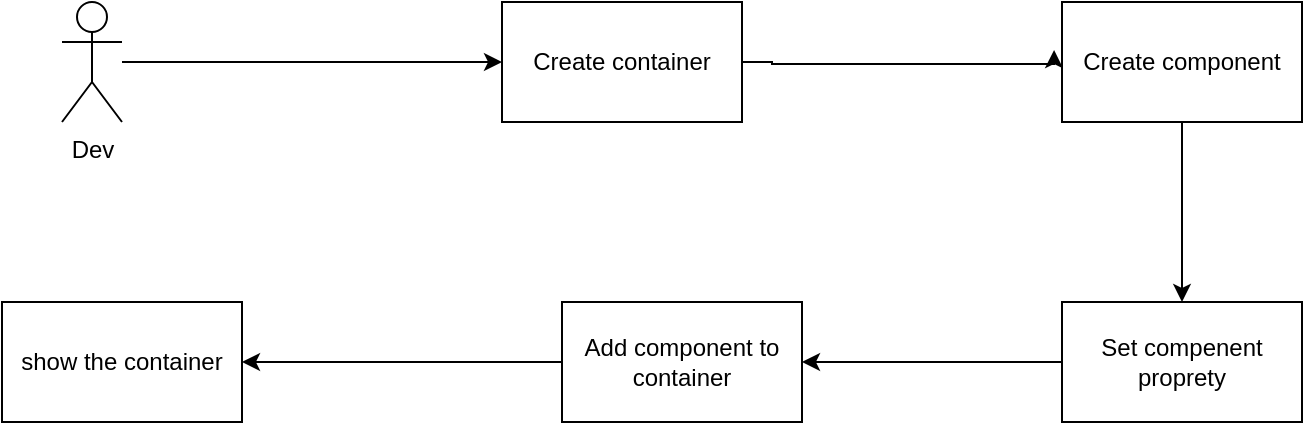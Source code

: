 <mxfile version="26.0.11">
  <diagram id="C5RBs43oDa-KdzZeNtuy" name="Page-1">
    <mxGraphModel dx="880" dy="445" grid="1" gridSize="10" guides="1" tooltips="1" connect="1" arrows="1" fold="1" page="1" pageScale="1" pageWidth="827" pageHeight="1169" math="0" shadow="0">
      <root>
        <mxCell id="WIyWlLk6GJQsqaUBKTNV-0" />
        <mxCell id="WIyWlLk6GJQsqaUBKTNV-1" parent="WIyWlLk6GJQsqaUBKTNV-0" />
        <mxCell id="gpTgQdwdqcckQB51uVKV-0" value="Dev" style="shape=umlActor;verticalLabelPosition=bottom;verticalAlign=top;html=1;outlineConnect=0;" vertex="1" parent="WIyWlLk6GJQsqaUBKTNV-1">
          <mxGeometry x="90" y="190" width="30" height="60" as="geometry" />
        </mxCell>
        <mxCell id="gpTgQdwdqcckQB51uVKV-9" style="edgeStyle=orthogonalEdgeStyle;rounded=0;orthogonalLoop=1;jettySize=auto;html=1;entryX=-0.033;entryY=0.4;entryDx=0;entryDy=0;entryPerimeter=0;" edge="1" parent="WIyWlLk6GJQsqaUBKTNV-1" source="gpTgQdwdqcckQB51uVKV-3" target="gpTgQdwdqcckQB51uVKV-4">
          <mxGeometry relative="1" as="geometry">
            <mxPoint x="460" y="220" as="targetPoint" />
            <Array as="points">
              <mxPoint x="445" y="220" />
              <mxPoint x="445" y="221" />
              <mxPoint x="586" y="221" />
            </Array>
          </mxGeometry>
        </mxCell>
        <mxCell id="gpTgQdwdqcckQB51uVKV-3" value="Create container" style="rounded=0;whiteSpace=wrap;html=1;" vertex="1" parent="WIyWlLk6GJQsqaUBKTNV-1">
          <mxGeometry x="310" y="190" width="120" height="60" as="geometry" />
        </mxCell>
        <mxCell id="gpTgQdwdqcckQB51uVKV-10" style="edgeStyle=orthogonalEdgeStyle;rounded=0;orthogonalLoop=1;jettySize=auto;html=1;" edge="1" parent="WIyWlLk6GJQsqaUBKTNV-1" source="gpTgQdwdqcckQB51uVKV-4" target="gpTgQdwdqcckQB51uVKV-5">
          <mxGeometry relative="1" as="geometry" />
        </mxCell>
        <mxCell id="gpTgQdwdqcckQB51uVKV-4" value="Create component" style="rounded=0;whiteSpace=wrap;html=1;" vertex="1" parent="WIyWlLk6GJQsqaUBKTNV-1">
          <mxGeometry x="590" y="190" width="120" height="60" as="geometry" />
        </mxCell>
        <mxCell id="gpTgQdwdqcckQB51uVKV-11" style="edgeStyle=orthogonalEdgeStyle;rounded=0;orthogonalLoop=1;jettySize=auto;html=1;exitX=0;exitY=0.5;exitDx=0;exitDy=0;entryX=1;entryY=0.5;entryDx=0;entryDy=0;" edge="1" parent="WIyWlLk6GJQsqaUBKTNV-1" source="gpTgQdwdqcckQB51uVKV-5" target="gpTgQdwdqcckQB51uVKV-6">
          <mxGeometry relative="1" as="geometry" />
        </mxCell>
        <mxCell id="gpTgQdwdqcckQB51uVKV-5" value="Set compenent proprety" style="rounded=0;whiteSpace=wrap;html=1;" vertex="1" parent="WIyWlLk6GJQsqaUBKTNV-1">
          <mxGeometry x="590" y="340" width="120" height="60" as="geometry" />
        </mxCell>
        <mxCell id="gpTgQdwdqcckQB51uVKV-13" style="edgeStyle=orthogonalEdgeStyle;rounded=0;orthogonalLoop=1;jettySize=auto;html=1;exitX=0;exitY=0.5;exitDx=0;exitDy=0;entryX=1;entryY=0.5;entryDx=0;entryDy=0;" edge="1" parent="WIyWlLk6GJQsqaUBKTNV-1" source="gpTgQdwdqcckQB51uVKV-6" target="gpTgQdwdqcckQB51uVKV-7">
          <mxGeometry relative="1" as="geometry" />
        </mxCell>
        <mxCell id="gpTgQdwdqcckQB51uVKV-6" value="Add component to container" style="rounded=0;whiteSpace=wrap;html=1;" vertex="1" parent="WIyWlLk6GJQsqaUBKTNV-1">
          <mxGeometry x="340" y="340" width="120" height="60" as="geometry" />
        </mxCell>
        <mxCell id="gpTgQdwdqcckQB51uVKV-7" value="show the container" style="rounded=0;whiteSpace=wrap;html=1;" vertex="1" parent="WIyWlLk6GJQsqaUBKTNV-1">
          <mxGeometry x="60" y="340" width="120" height="60" as="geometry" />
        </mxCell>
        <mxCell id="gpTgQdwdqcckQB51uVKV-8" value="" style="endArrow=classic;html=1;rounded=0;entryX=0;entryY=0.5;entryDx=0;entryDy=0;" edge="1" parent="WIyWlLk6GJQsqaUBKTNV-1" source="gpTgQdwdqcckQB51uVKV-0" target="gpTgQdwdqcckQB51uVKV-3">
          <mxGeometry width="50" height="50" relative="1" as="geometry">
            <mxPoint x="100" y="240" as="sourcePoint" />
            <mxPoint x="150" y="190" as="targetPoint" />
          </mxGeometry>
        </mxCell>
      </root>
    </mxGraphModel>
  </diagram>
</mxfile>
